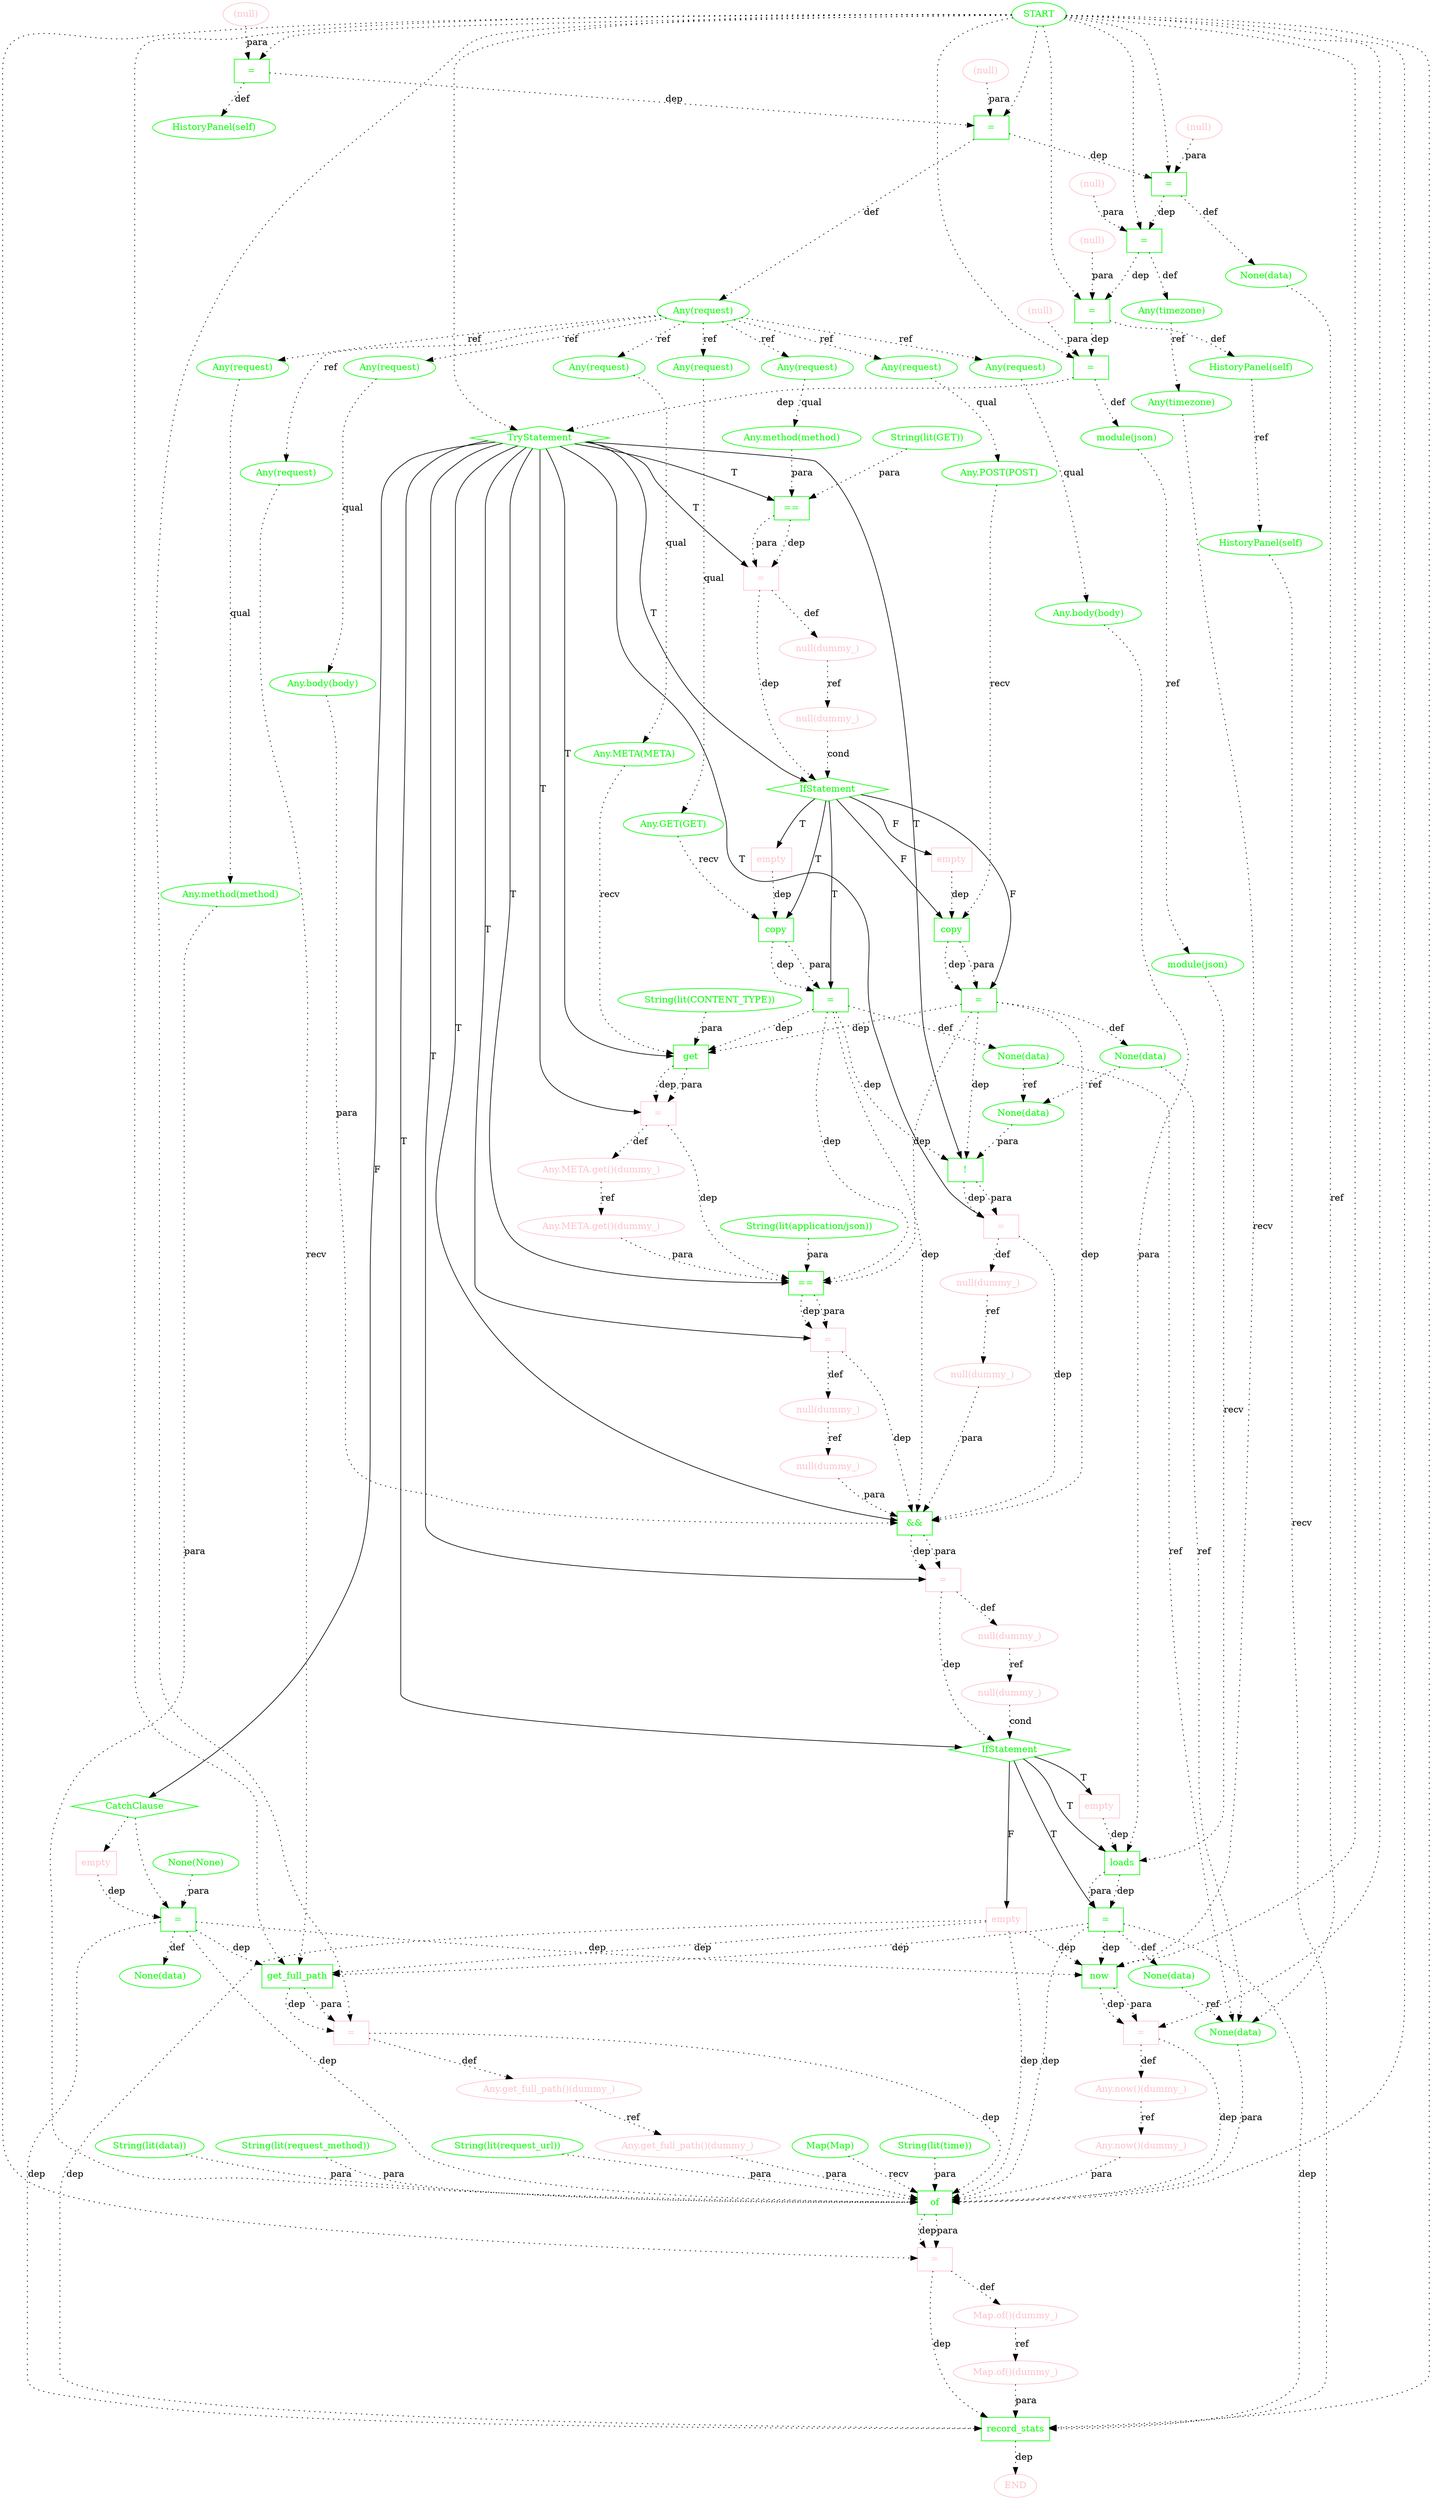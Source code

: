 digraph G {
1 [label="None(data)" shape=ellipse color=green fontcolor=green]
2 [label="null(dummy_)" shape=ellipse color=pink fontcolor=pink]
3 [label="Any(timezone)" shape=ellipse color=green fontcolor=green]
4 [label="=" shape=box color=pink fontcolor=pink]
5 [label="String(lit(application/json))" shape=ellipse color=green fontcolor=green]
6 [label="None(data)" shape=ellipse color=green fontcolor=green]
7 [label="Any.get_full_path()(dummy_)" shape=ellipse color=pink fontcolor=pink]
8 [label="Any.method(method)" shape=ellipse color=green fontcolor=green]
9 [label="null(dummy_)" shape=ellipse color=pink fontcolor=pink]
10 [label="Map.of()(dummy_)" shape=ellipse color=pink fontcolor=pink]
11 [label="module(json)" shape=ellipse color=green fontcolor=green]
12 [label="IfStatement" shape=diamond color=green fontcolor=green]
13 [label="Any(request)" shape=ellipse color=green fontcolor=green]
14 [label="=" shape=box color=green fontcolor=green]
15 [label="of" shape=box color=green fontcolor=green]
16 [label="Any(request)" shape=ellipse color=green fontcolor=green]
17 [label="empty" shape=box color=pink fontcolor=pink]
18 [label="null(dummy_)" shape=ellipse color=pink fontcolor=pink]
19 [label="=" shape=box color=green fontcolor=green]
20 [label="None(data)" shape=ellipse color=green fontcolor=green]
21 [label="null(dummy_)" shape=ellipse color=pink fontcolor=pink]
22 [label="Any.META.get()(dummy_)" shape=ellipse color=pink fontcolor=pink]
23 [label="String(lit(data))" shape=ellipse color=green fontcolor=green]
24 [label="(null)" shape=ellipse color=pink fontcolor=pink]
25 [label="null(dummy_)" shape=ellipse color=pink fontcolor=pink]
26 [label="CatchClause" shape=diamond color=green fontcolor=green]
27 [label="copy" shape=box color=green fontcolor=green]
28 [label="record_stats" shape=box color=green fontcolor=green]
29 [label="null(dummy_)" shape=ellipse color=pink fontcolor=pink]
30 [label="=" shape=box color=green fontcolor=green]
31 [label="HistoryPanel(self)" shape=ellipse color=green fontcolor=green]
32 [label="empty" shape=box color=pink fontcolor=pink]
33 [label="(null)" shape=ellipse color=pink fontcolor=pink]
34 [label="=" shape=box color=green fontcolor=green]
35 [label="copy" shape=box color=green fontcolor=green]
36 [label="String(lit(request_method))" shape=ellipse color=green fontcolor=green]
37 [label="=" shape=box color=pink fontcolor=pink]
38 [label="Any.now()(dummy_)" shape=ellipse color=pink fontcolor=pink]
39 [label="None(data)" shape=ellipse color=green fontcolor=green]
40 [label="Any.method(method)" shape=ellipse color=green fontcolor=green]
41 [label="(null)" shape=ellipse color=pink fontcolor=pink]
42 [label="Any(request)" shape=ellipse color=green fontcolor=green]
43 [label="=" shape=box color=pink fontcolor=pink]
44 [label="IfStatement" shape=diamond color=green fontcolor=green]
45 [label="=" shape=box color=green fontcolor=green]
46 [label="Any.now()(dummy_)" shape=ellipse color=pink fontcolor=pink]
47 [label="=" shape=box color=green fontcolor=green]
48 [label="null(dummy_)" shape=ellipse color=pink fontcolor=pink]
49 [label="Any(request)" shape=ellipse color=green fontcolor=green]
50 [label="String(lit(request_url))" shape=ellipse color=green fontcolor=green]
51 [label="=" shape=box color=pink fontcolor=pink]
52 [label="get" shape=box color=green fontcolor=green]
53 [label="Any(request)" shape=ellipse color=green fontcolor=green]
54 [label="Any(request)" shape=ellipse color=green fontcolor=green]
55 [label="null(dummy_)" shape=ellipse color=pink fontcolor=pink]
56 [label="Any.GET(GET)" shape=ellipse color=green fontcolor=green]
57 [label="Any(request)" shape=ellipse color=green fontcolor=green]
58 [label="!" shape=box color=green fontcolor=green]
59 [label="loads" shape=box color=green fontcolor=green]
60 [label="Map(Map)" shape=ellipse color=green fontcolor=green]
61 [label="=" shape=box color=green fontcolor=green]
62 [label="now" shape=box color=green fontcolor=green]
63 [label="empty" shape=box color=pink fontcolor=pink]
64 [label="=" shape=box color=green fontcolor=green]
65 [label="==" shape=box color=green fontcolor=green]
66 [label="Any.body(body)" shape=ellipse color=green fontcolor=green]
67 [label="Any(request)" shape=ellipse color=green fontcolor=green]
68 [label="None(data)" shape=ellipse color=green fontcolor=green]
69 [label="Any.META.get()(dummy_)" shape=ellipse color=pink fontcolor=pink]
70 [label="None(data)" shape=ellipse color=green fontcolor=green]
71 [label="END" color=pink fontcolor=pink]
72 [label="=" shape=box color=pink fontcolor=pink]
73 [label="Any.META(META)" shape=ellipse color=green fontcolor=green]
74 [label="String(lit(CONTENT_TYPE))" shape=ellipse color=green fontcolor=green]
75 [label="Map.of()(dummy_)" shape=ellipse color=pink fontcolor=pink]
76 [label="=" shape=box color=pink fontcolor=pink]
77 [label="Any.body(body)" shape=ellipse color=green fontcolor=green]
78 [label="Any(timezone)" shape=ellipse color=green fontcolor=green]
79 [label="START" color=green fontcolor=green]
80 [label="&&" shape=box color=green fontcolor=green]
81 [label="Any(request)" shape=ellipse color=green fontcolor=green]
82 [label="String(lit(time))" shape=ellipse color=green fontcolor=green]
83 [label="(null)" shape=ellipse color=pink fontcolor=pink]
84 [label="Any.POST(POST)" shape=ellipse color=green fontcolor=green]
85 [label="get_full_path" shape=box color=green fontcolor=green]
86 [label="=" shape=box color=pink fontcolor=pink]
87 [label="HistoryPanel(self)" shape=ellipse color=green fontcolor=green]
88 [label="None(None)" shape=ellipse color=green fontcolor=green]
89 [label="empty" shape=box color=pink fontcolor=pink]
90 [label="module(json)" shape=ellipse color=green fontcolor=green]
91 [label="=" shape=box color=green fontcolor=green]
92 [label="String(lit(GET))" shape=ellipse color=green fontcolor=green]
93 [label="(null)" shape=ellipse color=pink fontcolor=pink]
94 [label="TryStatement" shape=diamond color=green fontcolor=green]
95 [label="=" shape=box color=green fontcolor=green]
96 [label="HistoryPanel(self)" shape=ellipse color=green fontcolor=green]
97 [label="empty" shape=box color=pink fontcolor=pink]
98 [label="None(data)" shape=ellipse color=green fontcolor=green]
99 [label="Any.get_full_path()(dummy_)" shape=ellipse color=pink fontcolor=pink]
100 [label="=" shape=box color=pink fontcolor=pink]
101 [label="(null)" shape=ellipse color=pink fontcolor=pink]
102 [label="==" shape=box color=green fontcolor=green]
64 -> 1 [label="def" style=dotted];
25 -> 2 [label="ref" style=dotted];
78 -> 3 [label="ref" style=dotted];
94 -> 4 [label="T"];
80 -> 4 [label="dep" style=dotted];
80 -> 4 [label="para" style=dotted];
14 -> 6 [label="def" style=dotted];
99 -> 7 [label="ref" style=dotted];
49 -> 8 [label="qual" style=dotted];
55 -> 9 [label="ref" style=dotted];
37 -> 10 [label="def" style=dotted];
45 -> 11 [label="def" style=dotted];
94 -> 12 [label="T"];
100 -> 12 [label="dep" style=dotted];
2 -> 12 [label="cond" style=dotted];
91 -> 13 [label="def" style=dotted];
79 -> 14 [label="" style=dotted];
83 -> 14 [label="para" style=dotted];
91 -> 14 [label="dep" style=dotted];
79 -> 15 [label="" style=dotted];
60 -> 15 [label="recv" style=dotted];
50 -> 15 [label="para" style=dotted];
72 -> 15 [label="dep" style=dotted];
7 -> 15 [label="para" style=dotted];
36 -> 15 [label="para" style=dotted];
40 -> 15 [label="para" style=dotted];
23 -> 15 [label="para" style=dotted];
70 -> 15 [label="para" style=dotted];
82 -> 15 [label="para" style=dotted];
51 -> 15 [label="dep" style=dotted];
46 -> 15 [label="para" style=dotted];
64 -> 15 [label="dep" style=dotted];
95 -> 15 [label="dep" style=dotted];
32 -> 15 [label="dep" style=dotted];
13 -> 16 [label="ref" style=dotted];
26 -> 17 [label="" style=dotted];
4 -> 18 [label="def" style=dotted];
12 -> 19 [label="F"];
35 -> 19 [label="dep" style=dotted];
35 -> 19 [label="para" style=dotted];
19 -> 20 [label="def" style=dotted];
18 -> 21 [label="ref" style=dotted];
69 -> 22 [label="ref" style=dotted];
100 -> 25 [label="def" style=dotted];
94 -> 26 [label="F"];
12 -> 27 [label="T"];
56 -> 27 [label="recv" style=dotted];
97 -> 27 [label="dep" style=dotted];
79 -> 28 [label="" style=dotted];
31 -> 28 [label="recv" style=dotted];
37 -> 28 [label="dep" style=dotted];
75 -> 28 [label="para" style=dotted];
64 -> 28 [label="dep" style=dotted];
95 -> 28 [label="dep" style=dotted];
32 -> 28 [label="dep" style=dotted];
86 -> 29 [label="def" style=dotted];
12 -> 30 [label="T"];
27 -> 30 [label="dep" style=dotted];
27 -> 30 [label="para" style=dotted];
96 -> 31 [label="ref" style=dotted];
44 -> 32 [label="F"];
79 -> 34 [label="" style=dotted];
33 -> 34 [label="para" style=dotted];
12 -> 35 [label="F"];
84 -> 35 [label="recv" style=dotted];
63 -> 35 [label="dep" style=dotted];
79 -> 37 [label="" style=dotted];
15 -> 37 [label="dep" style=dotted];
15 -> 37 [label="para" style=dotted];
51 -> 38 [label="def" style=dotted];
95 -> 39 [label="def" style=dotted];
57 -> 40 [label="qual" style=dotted];
13 -> 42 [label="ref" style=dotted];
94 -> 43 [label="T"];
58 -> 43 [label="dep" style=dotted];
58 -> 43 [label="para" style=dotted];
94 -> 44 [label="T"];
4 -> 44 [label="dep" style=dotted];
21 -> 44 [label="cond" style=dotted];
79 -> 45 [label="" style=dotted];
101 -> 45 [label="para" style=dotted];
47 -> 45 [label="dep" style=dotted];
38 -> 46 [label="ref" style=dotted];
79 -> 47 [label="" style=dotted];
93 -> 47 [label="para" style=dotted];
61 -> 47 [label="dep" style=dotted];
29 -> 48 [label="ref" style=dotted];
13 -> 49 [label="ref" style=dotted];
79 -> 51 [label="" style=dotted];
62 -> 51 [label="dep" style=dotted];
62 -> 51 [label="para" style=dotted];
94 -> 52 [label="T"];
73 -> 52 [label="recv" style=dotted];
74 -> 52 [label="para" style=dotted];
30 -> 52 [label="dep" style=dotted];
19 -> 52 [label="dep" style=dotted];
13 -> 53 [label="ref" style=dotted];
13 -> 54 [label="ref" style=dotted];
43 -> 55 [label="def" style=dotted];
67 -> 56 [label="qual" style=dotted];
13 -> 57 [label="ref" style=dotted];
94 -> 58 [label="T"];
68 -> 58 [label="para" style=dotted];
30 -> 58 [label="dep" style=dotted];
19 -> 58 [label="dep" style=dotted];
44 -> 59 [label="T"];
90 -> 59 [label="recv" style=dotted];
66 -> 59 [label="para" style=dotted];
89 -> 59 [label="dep" style=dotted];
79 -> 61 [label="" style=dotted];
41 -> 61 [label="para" style=dotted];
14 -> 61 [label="dep" style=dotted];
79 -> 62 [label="" style=dotted];
3 -> 62 [label="recv" style=dotted];
64 -> 62 [label="dep" style=dotted];
95 -> 62 [label="dep" style=dotted];
32 -> 62 [label="dep" style=dotted];
12 -> 63 [label="F"];
26 -> 64 [label="" style=dotted];
88 -> 64 [label="para" style=dotted];
17 -> 64 [label="dep" style=dotted];
94 -> 65 [label="T"];
76 -> 65 [label="dep" style=dotted];
22 -> 65 [label="para" style=dotted];
5 -> 65 [label="para" style=dotted];
30 -> 65 [label="dep" style=dotted];
19 -> 65 [label="dep" style=dotted];
16 -> 66 [label="qual" style=dotted];
13 -> 67 [label="ref" style=dotted];
98 -> 68 [label="ref" style=dotted];
20 -> 68 [label="ref" style=dotted];
76 -> 69 [label="def" style=dotted];
98 -> 70 [label="ref" style=dotted];
20 -> 70 [label="ref" style=dotted];
39 -> 70 [label="ref" style=dotted];
6 -> 70 [label="ref" style=dotted];
28 -> 71 [label="dep" style=dotted];
79 -> 72 [label="" style=dotted];
85 -> 72 [label="dep" style=dotted];
85 -> 72 [label="para" style=dotted];
54 -> 73 [label="qual" style=dotted];
10 -> 75 [label="ref" style=dotted];
94 -> 76 [label="T"];
52 -> 76 [label="dep" style=dotted];
52 -> 76 [label="para" style=dotted];
42 -> 77 [label="qual" style=dotted];
61 -> 78 [label="def" style=dotted];
94 -> 80 [label="T"];
43 -> 80 [label="dep" style=dotted];
9 -> 80 [label="para" style=dotted];
77 -> 80 [label="para" style=dotted];
86 -> 80 [label="dep" style=dotted];
48 -> 80 [label="para" style=dotted];
30 -> 80 [label="dep" style=dotted];
19 -> 80 [label="dep" style=dotted];
13 -> 81 [label="ref" style=dotted];
81 -> 84 [label="qual" style=dotted];
79 -> 85 [label="" style=dotted];
53 -> 85 [label="recv" style=dotted];
64 -> 85 [label="dep" style=dotted];
95 -> 85 [label="dep" style=dotted];
32 -> 85 [label="dep" style=dotted];
94 -> 86 [label="T"];
65 -> 86 [label="dep" style=dotted];
65 -> 86 [label="para" style=dotted];
34 -> 87 [label="def" style=dotted];
44 -> 89 [label="T"];
11 -> 90 [label="ref" style=dotted];
79 -> 91 [label="" style=dotted];
24 -> 91 [label="para" style=dotted];
34 -> 91 [label="dep" style=dotted];
79 -> 94 [label="" style=dotted];
45 -> 94 [label="dep" style=dotted];
44 -> 95 [label="T"];
59 -> 95 [label="dep" style=dotted];
59 -> 95 [label="para" style=dotted];
47 -> 96 [label="def" style=dotted];
12 -> 97 [label="T"];
30 -> 98 [label="def" style=dotted];
72 -> 99 [label="def" style=dotted];
94 -> 100 [label="T"];
102 -> 100 [label="dep" style=dotted];
102 -> 100 [label="para" style=dotted];
94 -> 102 [label="T"];
8 -> 102 [label="para" style=dotted];
92 -> 102 [label="para" style=dotted];
}